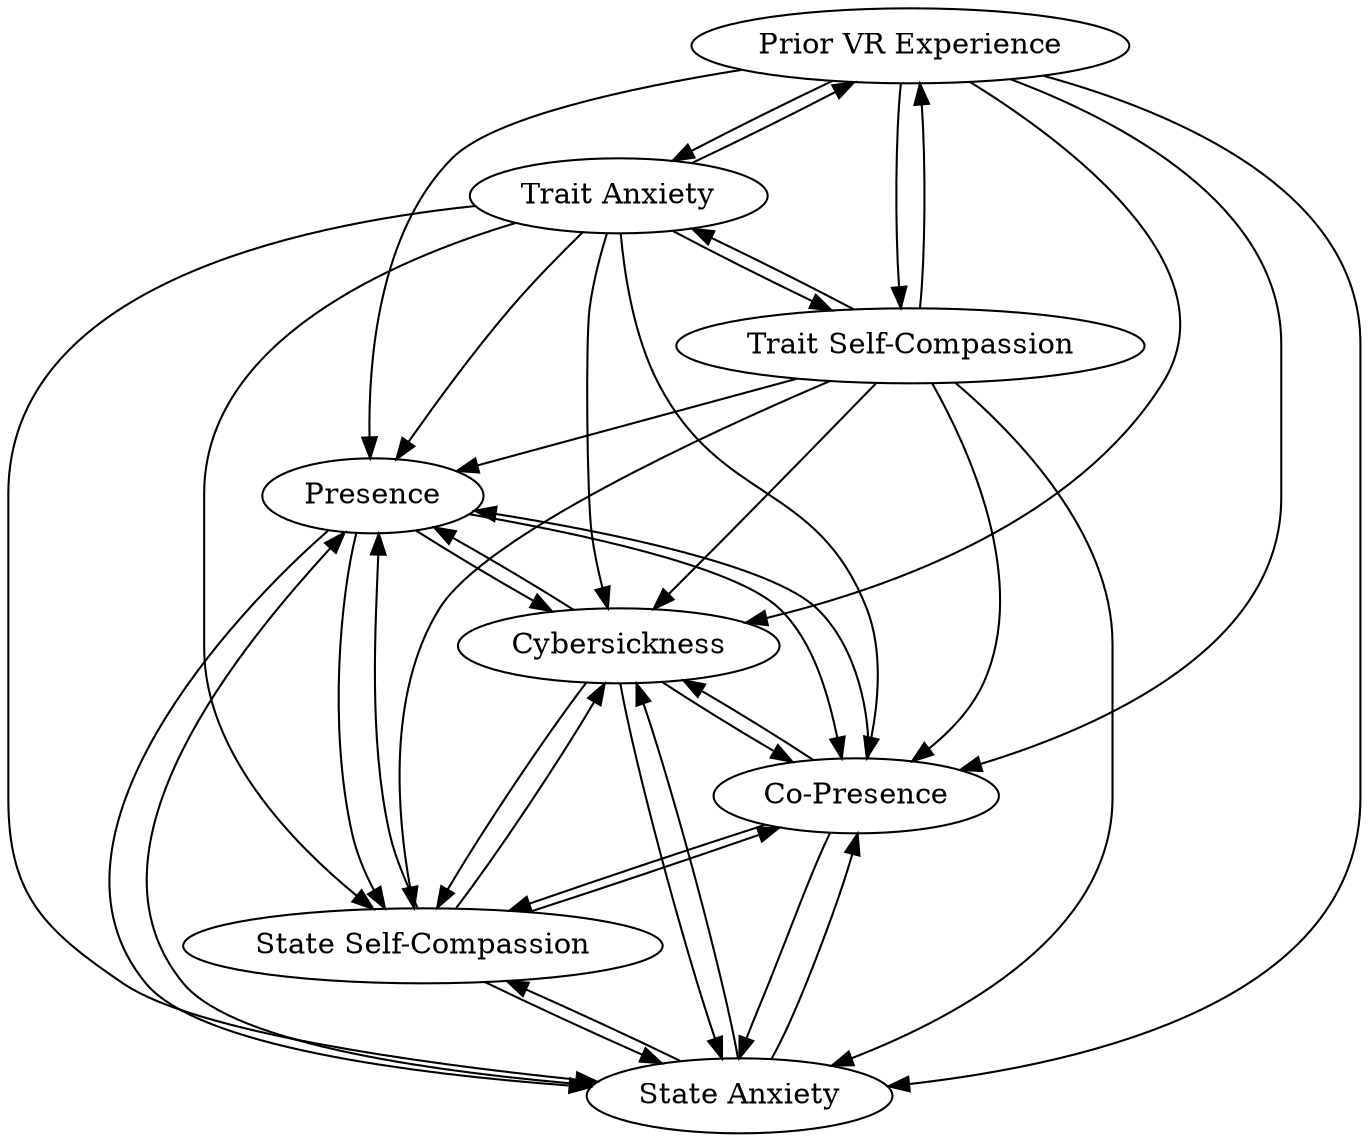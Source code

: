digraph Ryan_Griffin_2016 {
"Presence" -> "Cybersickness" [type="a"]
"Cybersickness" -> "Presence" [type="a"]
"Prior VR Experience" -> "Cybersickness" [type="a"]
"Prior VR Experience" -> "Presence" [type="a"]
"Trait Anxiety" -> "State Anxiety" [type="a"]
"Presence" -> "State Anxiety" [type="a"]
"State Anxiety" -> "Presence" [type="a"]
"Trait Anxiety" -> "Presence" [type="a"]
"Cybersickness" -> "State Anxiety" [type="a"]
"State Anxiety" -> "Cybersickness" [type="a"]
"Trait Anxiety" -> "Cybersickness" [type="a"]
"State Self-Compassion" -> "State Anxiety" [type="a"]
"State Anxiety" -> "State Self-Compassion" [type="a"]
"Prior VR Experience" -> "State Anxiety" [type="a"]
"Presence" -> "State Self-Compassion" [type="a"]
"State Self-Compassion" -> "Presence" [type="a"]
"Co-Presence" -> "State Anxiety" [type="a"]
"State Anxiety" -> "Co-Presence" [type="a"]
"Co-Presence" -> "State Self-Compassion" [type="a"]
"State Self-Compassion" -> "Co-Presence" [type="a"]
"Prior VR Experience" -> "Co-Presence" [type="a"]
"Co-Presence" -> "Presence" [type="sp"]
"Presence" -> "Co-Presence" [type="sp"]
"Trait Self-Compassion" -> "State Anxiety" [type="a"]
"Trait Self-Compassion" -> "State Self-Compassion" [type="a"]
"Trait Self-Compassion" -> "Prior VR Experience" [type="a"]
"Prior VR Experience" -> "Trait Self-Compassion" [type="a"]
"Trait Self-Compassion" -> "Presence" [type="a"]
"Trait Self-Compassion" -> "Co-Presence" [type="a"]
"Trait Anxiety" -> "State Self-Compassion" [type="a"]
"Trait Anxiety" -> "Prior VR Experience" [type="a"]
"Prior VR Experience" -> "Trait Anxiety" [type="a"]
"Trait Anxiety" -> "Co-Presence" [type="a"]
"Trait Anxiety" -> "Trait Self-Compassion" [type="sn"]
"Trait Self-Compassion" -> "Trait Anxiety" [type="sn"]
"Cybersickness" -> "State Self-Compassion" [type="a"]
"State Self-Compassion" -> "Cybersickness" [type="a"]
"Cybersickness" -> "Co-Presence" [type="a"]
"Co-Presence" -> "Cybersickness" [type="a"]
"Trait Self-Compassion" -> "Cybersickness" [type="a"]
}
